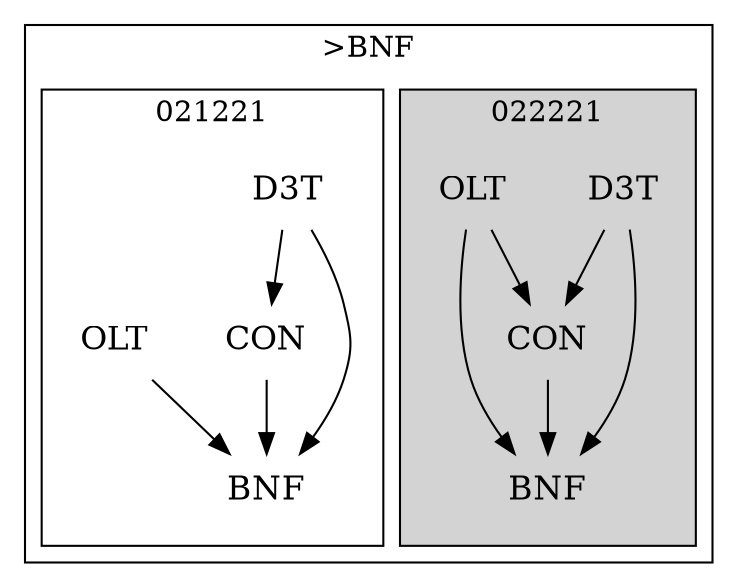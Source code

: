 strict digraph FirstlevelCluster {
	labelloc = "t";
	compound = false;
	subgraph cluster_0 {
	label= ">BNF";
		subgraph	cluster_2 {
		label = "022221";
			style = filled;
			node	[label = CON, shape = plaintext, fontsize = 16] CON2;
			node	[label = BNF, shape = plaintext, fontsize = 16] BNF2;
			node	[label = D3T, shape = plaintext, fontsize = 16] D3T2;
			node	[label = OLT, shape = plaintext, fontsize = 16] OLT2;
			CON2->BNF2;D3T2->CON2;D3T2->BNF2;OLT2->CON2;OLT2->BNF2;			}
		subgraph	cluster_3 {
		label = "021221";
			node	[label = CON, shape = plaintext, fontsize = 16] CON3;
			node	[label = BNF, shape = plaintext, fontsize = 16] BNF3;
			node	[label = D3T, shape = plaintext, fontsize = 16] D3T3;
			node	[label = OLT, shape = plaintext, fontsize = 16] OLT3;
			CON3->BNF3;D3T3->CON3;D3T3->BNF3;OLT3->BNF3;			}
}}
